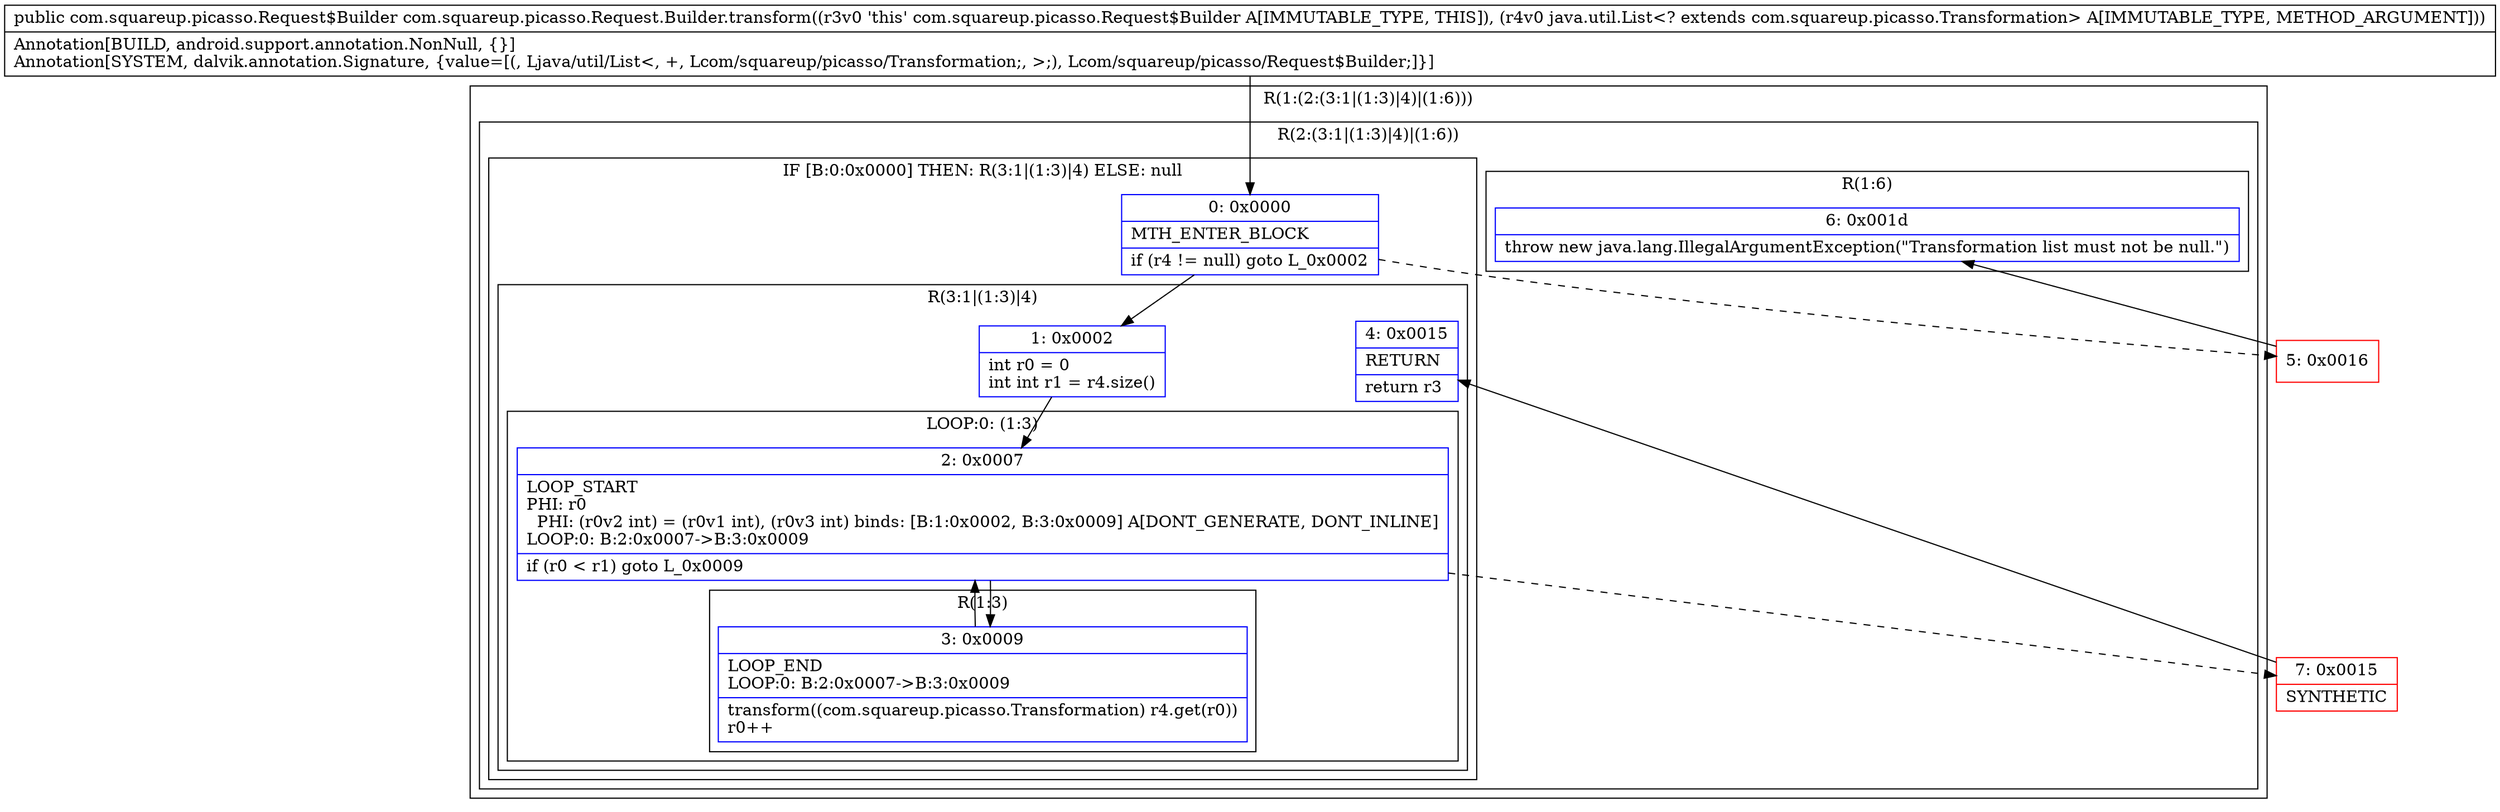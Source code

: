 digraph "CFG forcom.squareup.picasso.Request.Builder.transform(Ljava\/util\/List;)Lcom\/squareup\/picasso\/Request$Builder;" {
subgraph cluster_Region_32168466 {
label = "R(1:(2:(3:1|(1:3)|4)|(1:6)))";
node [shape=record,color=blue];
subgraph cluster_Region_1660673161 {
label = "R(2:(3:1|(1:3)|4)|(1:6))";
node [shape=record,color=blue];
subgraph cluster_IfRegion_646343489 {
label = "IF [B:0:0x0000] THEN: R(3:1|(1:3)|4) ELSE: null";
node [shape=record,color=blue];
Node_0 [shape=record,label="{0\:\ 0x0000|MTH_ENTER_BLOCK\l|if (r4 != null) goto L_0x0002\l}"];
subgraph cluster_Region_1131758849 {
label = "R(3:1|(1:3)|4)";
node [shape=record,color=blue];
Node_1 [shape=record,label="{1\:\ 0x0002|int r0 = 0\lint int r1 = r4.size()\l}"];
subgraph cluster_LoopRegion_1517348208 {
label = "LOOP:0: (1:3)";
node [shape=record,color=blue];
Node_2 [shape=record,label="{2\:\ 0x0007|LOOP_START\lPHI: r0 \l  PHI: (r0v2 int) = (r0v1 int), (r0v3 int) binds: [B:1:0x0002, B:3:0x0009] A[DONT_GENERATE, DONT_INLINE]\lLOOP:0: B:2:0x0007\-\>B:3:0x0009\l|if (r0 \< r1) goto L_0x0009\l}"];
subgraph cluster_Region_1686933746 {
label = "R(1:3)";
node [shape=record,color=blue];
Node_3 [shape=record,label="{3\:\ 0x0009|LOOP_END\lLOOP:0: B:2:0x0007\-\>B:3:0x0009\l|transform((com.squareup.picasso.Transformation) r4.get(r0))\lr0++\l}"];
}
}
Node_4 [shape=record,label="{4\:\ 0x0015|RETURN\l|return r3\l}"];
}
}
subgraph cluster_Region_1705346054 {
label = "R(1:6)";
node [shape=record,color=blue];
Node_6 [shape=record,label="{6\:\ 0x001d|throw new java.lang.IllegalArgumentException(\"Transformation list must not be null.\")\l}"];
}
}
}
Node_5 [shape=record,color=red,label="{5\:\ 0x0016}"];
Node_7 [shape=record,color=red,label="{7\:\ 0x0015|SYNTHETIC\l}"];
MethodNode[shape=record,label="{public com.squareup.picasso.Request$Builder com.squareup.picasso.Request.Builder.transform((r3v0 'this' com.squareup.picasso.Request$Builder A[IMMUTABLE_TYPE, THIS]), (r4v0 java.util.List\<? extends com.squareup.picasso.Transformation\> A[IMMUTABLE_TYPE, METHOD_ARGUMENT]))  | Annotation[BUILD, android.support.annotation.NonNull, \{\}]\lAnnotation[SYSTEM, dalvik.annotation.Signature, \{value=[(, Ljava\/util\/List\<, +, Lcom\/squareup\/picasso\/Transformation;, \>;), Lcom\/squareup\/picasso\/Request$Builder;]\}]\l}"];
MethodNode -> Node_0;
Node_0 -> Node_1;
Node_0 -> Node_5[style=dashed];
Node_1 -> Node_2;
Node_2 -> Node_3;
Node_2 -> Node_7[style=dashed];
Node_3 -> Node_2;
Node_5 -> Node_6;
Node_7 -> Node_4;
}

